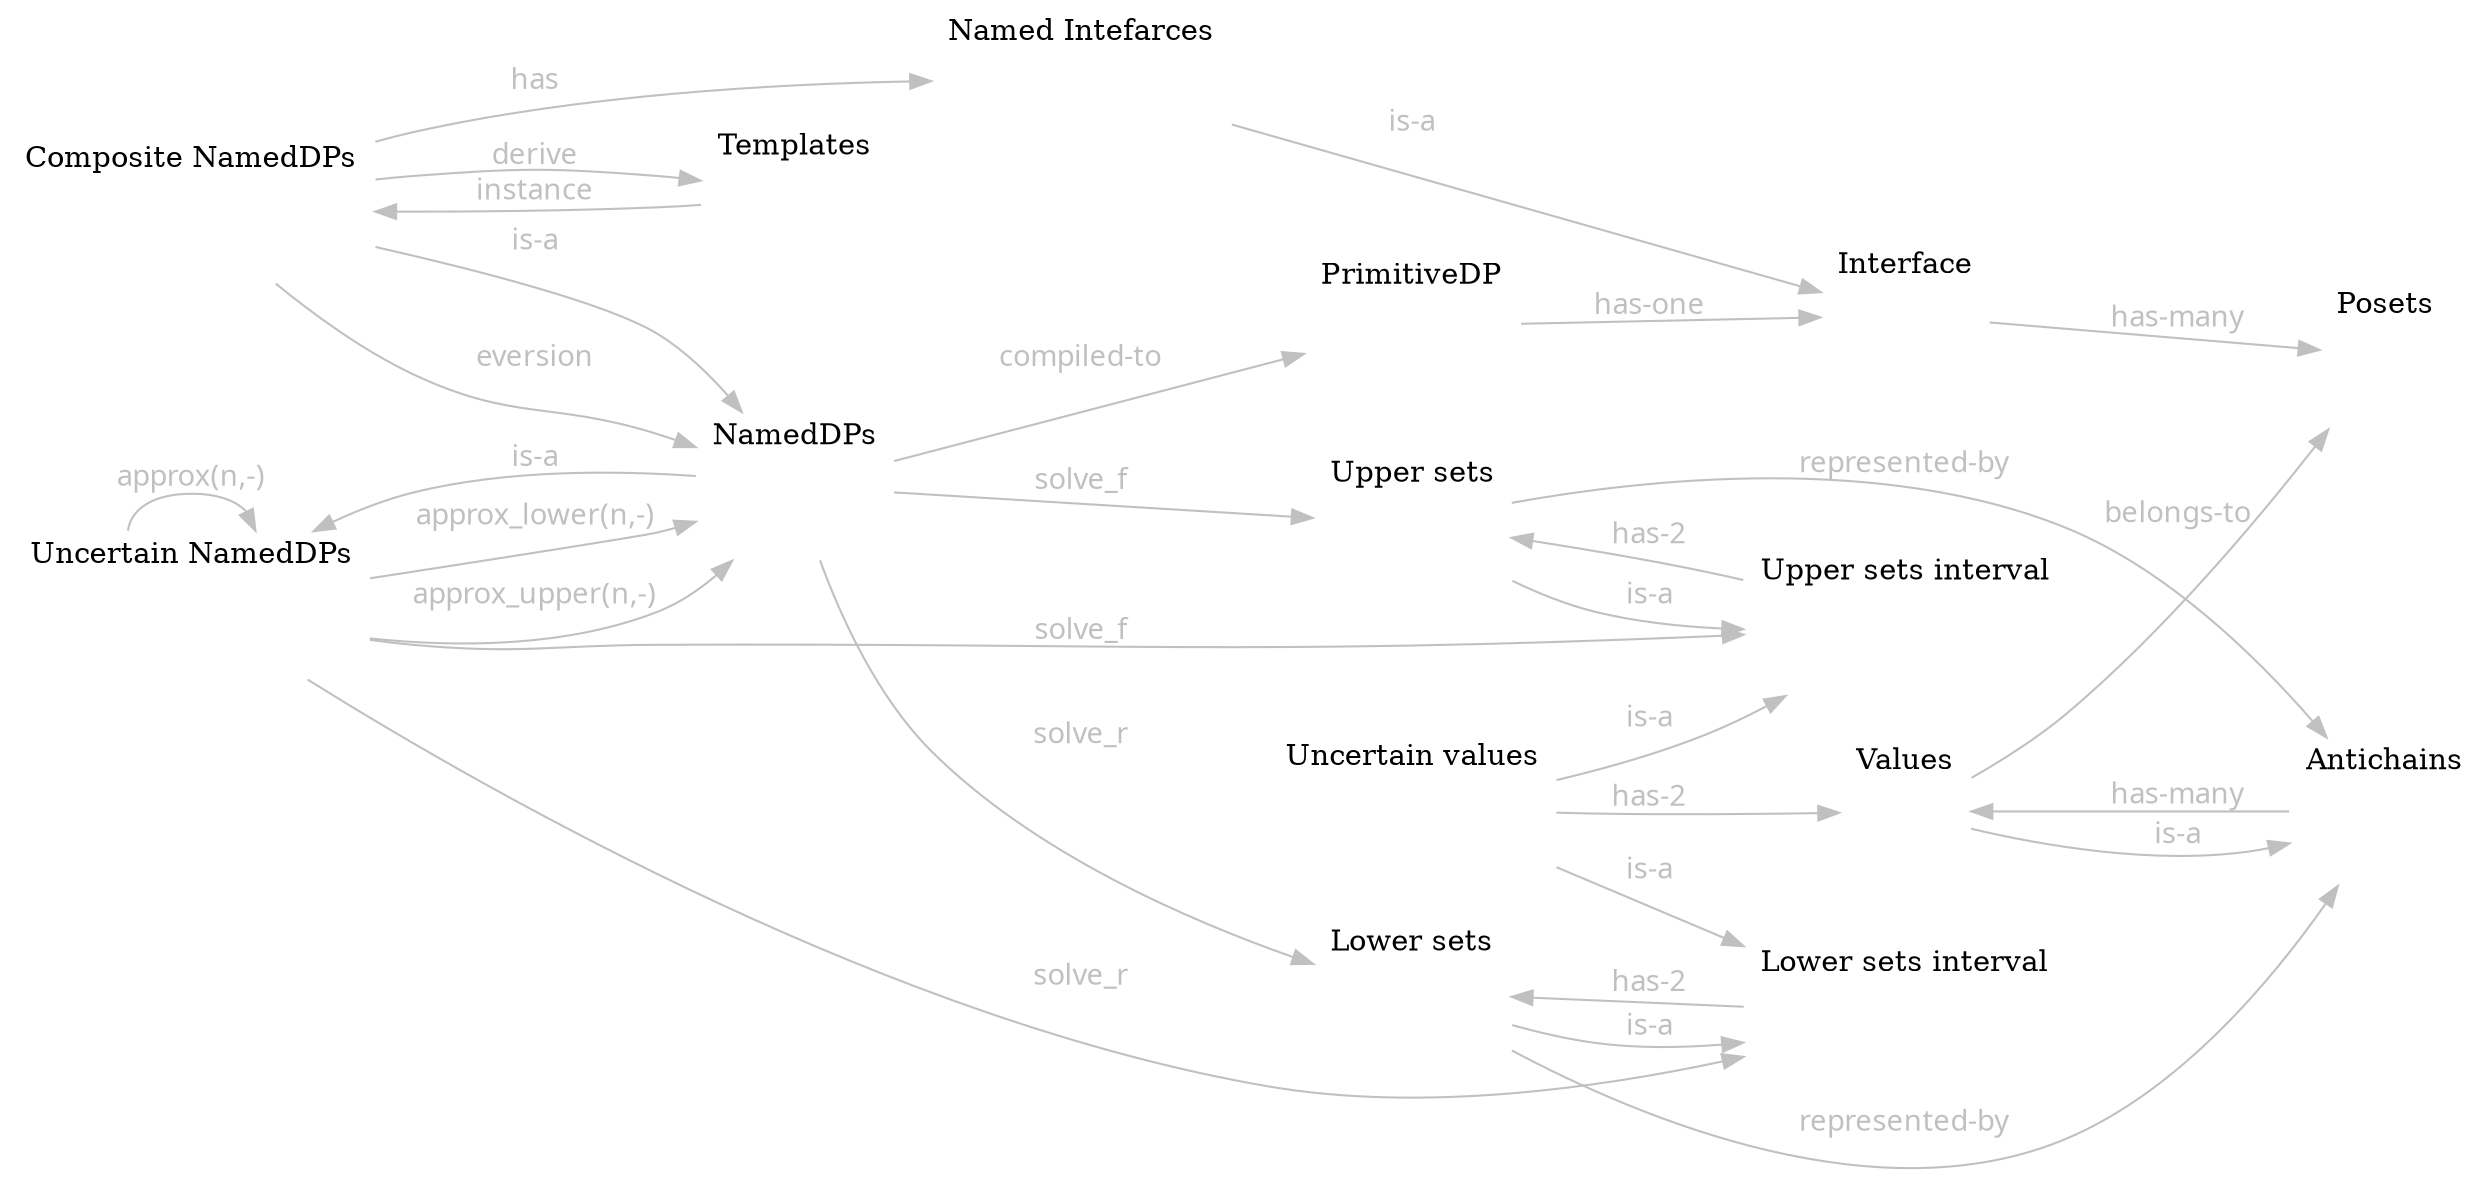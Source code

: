 digraph {
    rankdir=LR;//    esep=0;    nodesep=0;    
    node [ shape="none" ]
     edge [fontname = "Anka/Coder Narrow"; fontcolor="gray"; color="gray"];
    

    posets               [label="Posets\n\n\n\n",image="/usr/share/httpd/icons/transfer.png"]
    values               [label="Values\n\n\n\n",image="/usr/share/httpd/icons/transfer.png"]
    antichains           [label="Antichains\n\n\n\n",image="/usr/share/httpd/icons/transfer.png"]
    uncertain_named_dps  [label="Uncertain NamedDPs\n\n\n\n",image="/usr/share/httpd/icons/transfer.png"]
    uncertain_values     [label="Uncertain values\n\n\n\n",image="/usr/share/httpd/icons/transfer.png"]
    composite_named_dps  [label="Composite NamedDPs\n\n\n\n",image="/usr/share/httpd/icons/transfer.png"]
    named_dps            [label="NamedDPs\n\n\n\n",image="/usr/share/httpd/icons/transfer.png"]
    named_interfaces     [label="Named Intefarces\n\n\n\n",image="/usr/share/httpd/icons/transfer.png"]
    interfaces           [label="Interface\n\n\n\n",image="/usr/share/httpd/icons/transfer.png"]
    primitivedp          [label="PrimitiveDP\n\n\n\n",image="/usr/share/httpd/icons/transfer.png"]
    templates            [label="Templates\n\n\n\n",image="/usr/share/httpd/icons/transfer.png"]
    upper_sets           [label="Upper sets\n\n\n\n",image="/usr/share/httpd/icons/transfer.png"]
    lower_sets           [label="Lower sets\n\n\n\n",image="/usr/share/httpd/icons/transfer.png"]
    upper_sets_interval  [label="Upper sets interval\n\n\n\n",image="/usr/share/httpd/icons/transfer.png"]
    lower_sets_interval  [label="Lower sets interval\n\n\n\n",image="/usr/share/httpd/icons/transfer.png"]

    uncertain_values -> lower_sets_interval    [label="is-a"]
    uncertain_values -> upper_sets_interval    [label="is-a"]
    antichains -> values [label="has-many"]
    values -> antichains [label="is-a"]
    lower_sets -> antichains [label="represented-by"]
    upper_sets -> antichains [label="represented-by"]
    upper_sets_interval -> upper_sets [label="has-2"]
    upper_sets -> upper_sets_interval [label="is-a"]
    lower_sets_interval -> lower_sets [label="has-2"]
    lower_sets -> lower_sets_interval [label="is-a"]
    
    uncertain_named_dps -> upper_sets_interval [label="solve_f"]
    uncertain_named_dps -> lower_sets_interval [label="solve_r"]

    named_dps -> lower_sets [label="solve_r"]
    named_dps -> upper_sets [label="solve_f"]



    named_dps -> uncertain_named_dps [label="is-a"];
    uncertain_named_dps -> named_dps [label="approx_lower(n,-)"];
    uncertain_named_dps -> named_dps [label="approx_upper(n,-)"];
    uncertain_named_dps -> uncertain_named_dps [label="approx(n,-)"];
    
    values -> posets [label="belongs-to"]

    uncertain_values -> values [label="has-2"]

    composite_named_dps -> named_interfaces [label="has"]


    named_interfaces -> interfaces [label="is-a"]

    interfaces -> posets [label="has-many"]

    composite_named_dps -> named_dps [label="is-a"]

    named_dps -> primitivedp [label="compiled-to"]

    primitivedp -> interfaces [label="has-one"]

    templates -> composite_named_dps [label="instance"]
    composite_named_dps -> templates [label="derive"]
    composite_named_dps -> named_dps [label="eversion"]

//    R_quantity           [label="R-quantity"]
    //F_quantity           [label="F-quantity"]
    //R_quantity -> posets [label="has-type"]
    //F_quantity -> posets [label="has-type"]

}